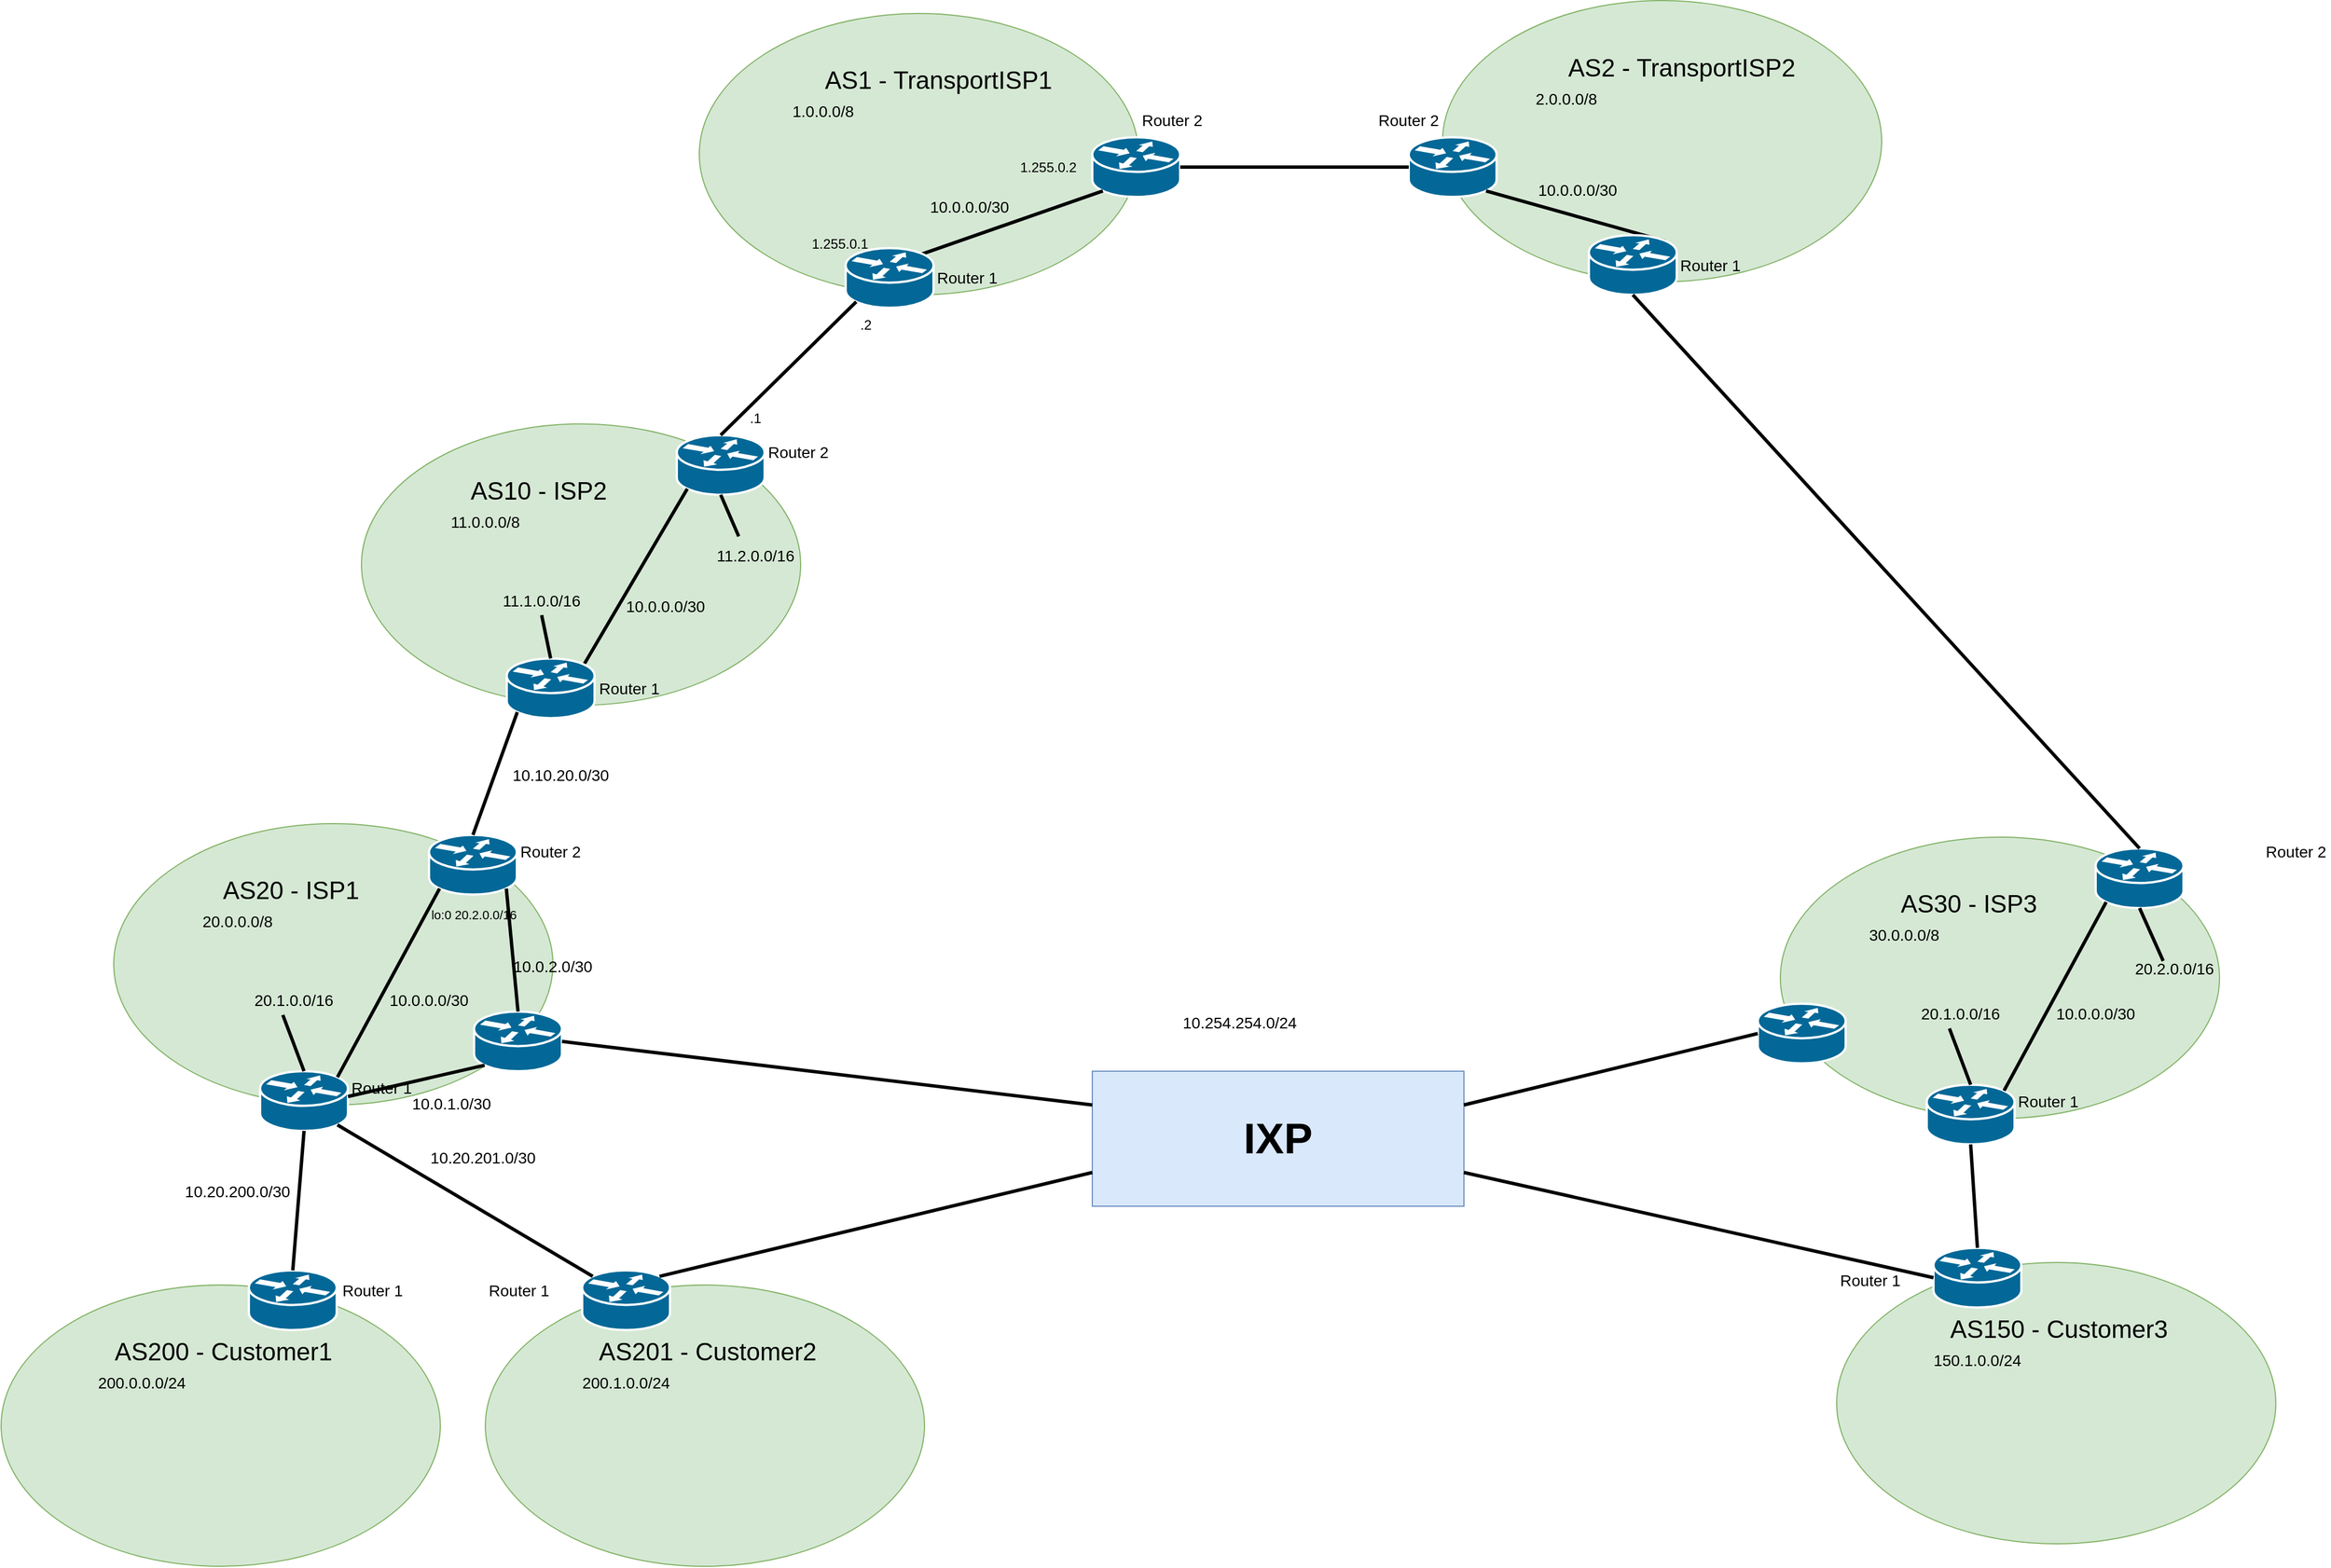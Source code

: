 <mxfile version="19.0.3" type="device"><diagram name="Page-1" id="80d4a630-b321-0f5e-ff81-c5a36ef4752d"><mxGraphModel dx="1004" dy="1517" grid="1" gridSize="10" guides="1" tooltips="1" connect="1" arrows="1" fold="1" page="1" pageScale="1" pageWidth="1100" pageHeight="850" background="none" math="0" shadow="0"><root><mxCell id="0"/><mxCell id="1" parent="0"/><mxCell id="CGuj2947MDJkw6wm2pqq-7" value="" style="group" parent="1" vertex="1" connectable="0"><mxGeometry x="220" y="140" width="390" height="273" as="geometry"/></mxCell><mxCell id="CGuj2947MDJkw6wm2pqq-3" value="" style="ellipse;whiteSpace=wrap;html=1;fillColor=#d5e8d4;strokeColor=#82b366;" parent="CGuj2947MDJkw6wm2pqq-7" vertex="1"><mxGeometry width="390" height="250" as="geometry"/></mxCell><mxCell id="CGuj2947MDJkw6wm2pqq-5" value="&lt;font style=&quot;font-size: 22px;&quot;&gt;AS20 - ISP1&lt;/font&gt;" style="text;html=1;strokeColor=none;fillColor=none;align=center;verticalAlign=middle;whiteSpace=wrap;rounded=0;" parent="CGuj2947MDJkw6wm2pqq-7" vertex="1"><mxGeometry x="95" y="40" width="125" height="40" as="geometry"/></mxCell><mxCell id="CGuj2947MDJkw6wm2pqq-11" value="" style="shape=mxgraph.cisco.routers.router;sketch=0;html=1;pointerEvents=1;dashed=0;fillColor=#036897;strokeColor=#ffffff;strokeWidth=2;verticalLabelPosition=bottom;verticalAlign=top;align=center;outlineConnect=0;" parent="CGuj2947MDJkw6wm2pqq-7" vertex="1"><mxGeometry x="130" y="220" width="78" height="53" as="geometry"/></mxCell><mxCell id="CGuj2947MDJkw6wm2pqq-15" value="&lt;font style=&quot;font-size: 14px;&quot;&gt;20.0.0.0/8&lt;/font&gt;" style="text;html=1;strokeColor=none;fillColor=none;align=center;verticalAlign=middle;whiteSpace=wrap;rounded=0;fontSize=22;" parent="CGuj2947MDJkw6wm2pqq-7" vertex="1"><mxGeometry x="80" y="70" width="60" height="30" as="geometry"/></mxCell><mxCell id="CGuj2947MDJkw6wm2pqq-16" value="" style="shape=mxgraph.cisco.routers.router;sketch=0;html=1;pointerEvents=1;dashed=0;fillColor=#036897;strokeColor=#ffffff;strokeWidth=2;verticalLabelPosition=bottom;verticalAlign=top;align=center;outlineConnect=0;" parent="CGuj2947MDJkw6wm2pqq-7" vertex="1"><mxGeometry x="280" y="10" width="78" height="53" as="geometry"/></mxCell><mxCell id="CGuj2947MDJkw6wm2pqq-17" value="" style="endArrow=none;html=1;rounded=0;fontSize=22;entryX=0.88;entryY=0.1;entryDx=0;entryDy=0;entryPerimeter=0;exitX=0.12;exitY=0.9;exitDx=0;exitDy=0;exitPerimeter=0;strokeWidth=3;" parent="CGuj2947MDJkw6wm2pqq-7" source="CGuj2947MDJkw6wm2pqq-16" target="CGuj2947MDJkw6wm2pqq-11" edge="1"><mxGeometry width="50" height="50" relative="1" as="geometry"><mxPoint x="169" y="407" as="sourcePoint"/><mxPoint x="179" y="283.0" as="targetPoint"/></mxGeometry></mxCell><mxCell id="CGuj2947MDJkw6wm2pqq-20" value="" style="endArrow=none;html=1;rounded=0;fontSize=14;strokeWidth=3;exitX=0.5;exitY=0;exitDx=0;exitDy=0;exitPerimeter=0;entryX=0.385;entryY=0.68;entryDx=0;entryDy=0;entryPerimeter=0;" parent="CGuj2947MDJkw6wm2pqq-7" source="CGuj2947MDJkw6wm2pqq-11" target="CGuj2947MDJkw6wm2pqq-3" edge="1"><mxGeometry width="50" height="50" relative="1" as="geometry"><mxPoint x="160" y="220" as="sourcePoint"/><mxPoint x="210" y="170" as="targetPoint"/></mxGeometry></mxCell><mxCell id="CGuj2947MDJkw6wm2pqq-21" value="&lt;font style=&quot;font-size: 14px;&quot;&gt;20.1.0.0/16&lt;br&gt;&lt;/font&gt;" style="text;html=1;strokeColor=none;fillColor=none;align=center;verticalAlign=middle;whiteSpace=wrap;rounded=0;fontSize=22;" parent="CGuj2947MDJkw6wm2pqq-7" vertex="1"><mxGeometry x="130" y="140" width="60" height="30" as="geometry"/></mxCell><mxCell id="CGuj2947MDJkw6wm2pqq-32" value="&lt;font style=&quot;&quot;&gt;&lt;font style=&quot;font-size: 11px;&quot;&gt;lo:0 20.2.0.0/16&lt;/font&gt;&lt;br&gt;&lt;/font&gt;" style="text;html=1;strokeColor=none;fillColor=none;align=center;verticalAlign=middle;whiteSpace=wrap;rounded=0;fontSize=22;" parent="CGuj2947MDJkw6wm2pqq-7" vertex="1"><mxGeometry x="280" y="63" width="80" height="30" as="geometry"/></mxCell><mxCell id="CGuj2947MDJkw6wm2pqq-34" value="Router 1" style="text;html=1;strokeColor=none;fillColor=none;align=center;verticalAlign=middle;whiteSpace=wrap;rounded=0;fontSize=14;" parent="CGuj2947MDJkw6wm2pqq-7" vertex="1"><mxGeometry x="208" y="220" width="60" height="30" as="geometry"/></mxCell><mxCell id="1ElpuYwWR0UJP5o7CHRt-32" value="&lt;font style=&quot;font-size: 14px;&quot;&gt;10.0.0.0/30&lt;br&gt;&lt;/font&gt;" style="text;html=1;strokeColor=none;fillColor=none;align=center;verticalAlign=middle;whiteSpace=wrap;rounded=0;fontSize=22;" parent="CGuj2947MDJkw6wm2pqq-7" vertex="1"><mxGeometry x="250" y="140" width="60" height="30" as="geometry"/></mxCell><mxCell id="1ElpuYwWR0UJP5o7CHRt-84" value="" style="shape=mxgraph.cisco.routers.router;sketch=0;html=1;pointerEvents=1;dashed=0;fillColor=#036897;strokeColor=#ffffff;strokeWidth=2;verticalLabelPosition=bottom;verticalAlign=top;align=center;outlineConnect=0;" parent="CGuj2947MDJkw6wm2pqq-7" vertex="1"><mxGeometry x="320" y="167" width="78" height="53" as="geometry"/></mxCell><mxCell id="XxLYWiyMAMhHfBPyrFZS-10" value="" style="endArrow=none;html=1;rounded=0;fontSize=22;entryX=0.5;entryY=0;entryDx=0;entryDy=0;entryPerimeter=0;exitX=0.88;exitY=0.9;exitDx=0;exitDy=0;exitPerimeter=0;strokeWidth=3;" parent="CGuj2947MDJkw6wm2pqq-7" source="CGuj2947MDJkw6wm2pqq-16" target="1ElpuYwWR0UJP5o7CHRt-84" edge="1"><mxGeometry width="50" height="50" relative="1" as="geometry"><mxPoint x="519.36" y="207.7" as="sourcePoint"/><mxPoint x="428.64" y="375.3" as="targetPoint"/></mxGeometry></mxCell><mxCell id="XxLYWiyMAMhHfBPyrFZS-11" value="" style="endArrow=none;html=1;rounded=0;fontSize=22;entryX=0.12;entryY=0.9;entryDx=0;entryDy=0;entryPerimeter=0;exitX=0;exitY=0.75;exitDx=0;exitDy=0;strokeWidth=3;" parent="CGuj2947MDJkw6wm2pqq-7" source="CGuj2947MDJkw6wm2pqq-34" target="1ElpuYwWR0UJP5o7CHRt-84" edge="1"><mxGeometry width="50" height="50" relative="1" as="geometry"><mxPoint x="578.64" y="207.7" as="sourcePoint"/><mxPoint x="589.0" y="317" as="targetPoint"/></mxGeometry></mxCell><mxCell id="XxLYWiyMAMhHfBPyrFZS-13" value="&lt;font style=&quot;font-size: 14px;&quot;&gt;10.0.1.0/30&lt;br&gt;&lt;/font&gt;" style="text;html=1;strokeColor=none;fillColor=none;align=center;verticalAlign=middle;whiteSpace=wrap;rounded=0;fontSize=22;" parent="CGuj2947MDJkw6wm2pqq-7" vertex="1"><mxGeometry x="270" y="231.5" width="60" height="30" as="geometry"/></mxCell><mxCell id="CGuj2947MDJkw6wm2pqq-8" value="" style="group" parent="1" vertex="1" connectable="0"><mxGeometry x="120" y="550" width="390" height="250" as="geometry"/></mxCell><mxCell id="CGuj2947MDJkw6wm2pqq-9" value="" style="ellipse;whiteSpace=wrap;html=1;fillColor=#d5e8d4;strokeColor=#82b366;" parent="CGuj2947MDJkw6wm2pqq-8" vertex="1"><mxGeometry width="390" height="250" as="geometry"/></mxCell><mxCell id="CGuj2947MDJkw6wm2pqq-10" value="&lt;font style=&quot;font-size: 22px;&quot;&gt;AS200 - Customer1&lt;/font&gt;" style="text;html=1;strokeColor=none;fillColor=none;align=center;verticalAlign=middle;whiteSpace=wrap;rounded=0;" parent="CGuj2947MDJkw6wm2pqq-8" vertex="1"><mxGeometry x="95" y="40" width="205" height="40" as="geometry"/></mxCell><mxCell id="CGuj2947MDJkw6wm2pqq-4" value="" style="shape=mxgraph.cisco.routers.router;sketch=0;html=1;pointerEvents=1;dashed=0;fillColor=#036897;strokeColor=#ffffff;strokeWidth=2;verticalLabelPosition=bottom;verticalAlign=top;align=center;outlineConnect=0;" parent="CGuj2947MDJkw6wm2pqq-8" vertex="1"><mxGeometry x="220" y="-13" width="78" height="53" as="geometry"/></mxCell><mxCell id="CGuj2947MDJkw6wm2pqq-13" value="&lt;font style=&quot;font-size: 14px;&quot;&gt;200.0.0.0/24&lt;/font&gt;" style="text;html=1;strokeColor=none;fillColor=none;align=center;verticalAlign=middle;whiteSpace=wrap;rounded=0;fontSize=22;" parent="CGuj2947MDJkw6wm2pqq-8" vertex="1"><mxGeometry x="95" y="70" width="60" height="30" as="geometry"/></mxCell><mxCell id="CGuj2947MDJkw6wm2pqq-35" value="Router 1" style="text;html=1;strokeColor=none;fillColor=none;align=center;verticalAlign=middle;whiteSpace=wrap;rounded=0;fontSize=14;" parent="CGuj2947MDJkw6wm2pqq-8" vertex="1"><mxGeometry x="300" y="-10" width="60" height="30" as="geometry"/></mxCell><mxCell id="CGuj2947MDJkw6wm2pqq-12" value="" style="endArrow=none;html=1;rounded=0;fontSize=22;entryX=0.5;entryY=1;entryDx=0;entryDy=0;entryPerimeter=0;exitX=0.5;exitY=0;exitDx=0;exitDy=0;exitPerimeter=0;strokeWidth=3;" parent="1" source="CGuj2947MDJkw6wm2pqq-4" target="CGuj2947MDJkw6wm2pqq-11" edge="1"><mxGeometry width="50" height="50" relative="1" as="geometry"><mxPoint x="340" y="540" as="sourcePoint"/><mxPoint x="390" y="490" as="targetPoint"/></mxGeometry></mxCell><mxCell id="CGuj2947MDJkw6wm2pqq-36" value="Router 2" style="text;html=1;strokeColor=none;fillColor=none;align=center;verticalAlign=middle;whiteSpace=wrap;rounded=0;fontSize=14;" parent="1" vertex="1"><mxGeometry x="578" y="150" width="60" height="30" as="geometry"/></mxCell><mxCell id="CGuj2947MDJkw6wm2pqq-37" value="" style="group" parent="1" vertex="1" connectable="0"><mxGeometry x="550" y="550" width="390" height="250" as="geometry"/></mxCell><mxCell id="CGuj2947MDJkw6wm2pqq-38" value="" style="ellipse;whiteSpace=wrap;html=1;fillColor=#d5e8d4;strokeColor=#82b366;" parent="CGuj2947MDJkw6wm2pqq-37" vertex="1"><mxGeometry width="390" height="250" as="geometry"/></mxCell><mxCell id="CGuj2947MDJkw6wm2pqq-39" value="&lt;font style=&quot;font-size: 22px;&quot;&gt;AS201 - Customer2&lt;/font&gt;" style="text;html=1;strokeColor=none;fillColor=none;align=center;verticalAlign=middle;whiteSpace=wrap;rounded=0;" parent="CGuj2947MDJkw6wm2pqq-37" vertex="1"><mxGeometry x="95" y="40" width="205" height="40" as="geometry"/></mxCell><mxCell id="CGuj2947MDJkw6wm2pqq-40" value="" style="shape=mxgraph.cisco.routers.router;sketch=0;html=1;pointerEvents=1;dashed=0;fillColor=#036897;strokeColor=#ffffff;strokeWidth=2;verticalLabelPosition=bottom;verticalAlign=top;align=center;outlineConnect=0;" parent="CGuj2947MDJkw6wm2pqq-37" vertex="1"><mxGeometry x="86" y="-13" width="78" height="53" as="geometry"/></mxCell><mxCell id="CGuj2947MDJkw6wm2pqq-41" value="&lt;font style=&quot;font-size: 14px;&quot;&gt;200.1.0.0/24&lt;/font&gt;" style="text;html=1;strokeColor=none;fillColor=none;align=center;verticalAlign=middle;whiteSpace=wrap;rounded=0;fontSize=22;" parent="CGuj2947MDJkw6wm2pqq-37" vertex="1"><mxGeometry x="95" y="70" width="60" height="30" as="geometry"/></mxCell><mxCell id="CGuj2947MDJkw6wm2pqq-42" value="Router 1" style="text;html=1;strokeColor=none;fillColor=none;align=center;verticalAlign=middle;whiteSpace=wrap;rounded=0;fontSize=14;" parent="CGuj2947MDJkw6wm2pqq-37" vertex="1"><mxGeometry y="-10" width="60" height="30" as="geometry"/></mxCell><mxCell id="CGuj2947MDJkw6wm2pqq-43" value="" style="endArrow=none;html=1;rounded=0;fontSize=14;strokeWidth=3;entryX=0.88;entryY=0.9;entryDx=0;entryDy=0;entryPerimeter=0;exitX=0.12;exitY=0.1;exitDx=0;exitDy=0;exitPerimeter=0;" parent="1" source="CGuj2947MDJkw6wm2pqq-40" target="CGuj2947MDJkw6wm2pqq-11" edge="1"><mxGeometry width="50" height="50" relative="1" as="geometry"><mxPoint x="530" y="520" as="sourcePoint"/><mxPoint x="580" y="470" as="targetPoint"/></mxGeometry></mxCell><mxCell id="CGuj2947MDJkw6wm2pqq-44" value="" style="ellipse;whiteSpace=wrap;html=1;fillColor=#d5e8d4;strokeColor=#82b366;" parent="1" vertex="1"><mxGeometry x="440" y="-215.3" width="390" height="250" as="geometry"/></mxCell><mxCell id="CGuj2947MDJkw6wm2pqq-45" value="&lt;font style=&quot;font-size: 22px;&quot;&gt;AS10 - ISP2&lt;/font&gt;" style="text;html=1;strokeColor=none;fillColor=none;align=center;verticalAlign=middle;whiteSpace=wrap;rounded=0;" parent="1" vertex="1"><mxGeometry x="535" y="-175.3" width="125" height="40" as="geometry"/></mxCell><mxCell id="CGuj2947MDJkw6wm2pqq-46" value="&lt;font style=&quot;font-size: 14px;&quot;&gt;11.0.0.0/8&lt;/font&gt;" style="text;html=1;strokeColor=none;fillColor=none;align=center;verticalAlign=middle;whiteSpace=wrap;rounded=0;fontSize=22;" parent="1" vertex="1"><mxGeometry x="520" y="-145.3" width="60" height="30" as="geometry"/></mxCell><mxCell id="CGuj2947MDJkw6wm2pqq-47" value="" style="shape=mxgraph.cisco.routers.router;sketch=0;html=1;pointerEvents=1;dashed=0;fillColor=#036897;strokeColor=#ffffff;strokeWidth=2;verticalLabelPosition=bottom;verticalAlign=top;align=center;outlineConnect=0;" parent="1" vertex="1"><mxGeometry x="720" y="-205.3" width="78" height="53" as="geometry"/></mxCell><mxCell id="CGuj2947MDJkw6wm2pqq-50" value="&lt;font style=&quot;font-size: 14px;&quot;&gt;11.1.0.0/16&lt;br&gt;&lt;/font&gt;" style="text;html=1;strokeColor=none;fillColor=none;align=center;verticalAlign=middle;whiteSpace=wrap;rounded=0;fontSize=22;" parent="1" vertex="1"><mxGeometry x="570" y="-75.3" width="60" height="30" as="geometry"/></mxCell><mxCell id="CGuj2947MDJkw6wm2pqq-51" value="&lt;font style=&quot;font-size: 14px;&quot;&gt;11.2.0.0/16&lt;br&gt;&lt;/font&gt;" style="text;html=1;strokeColor=none;fillColor=none;align=center;verticalAlign=middle;whiteSpace=wrap;rounded=0;fontSize=22;" parent="1" vertex="1"><mxGeometry x="760" y="-115.3" width="60" height="30" as="geometry"/></mxCell><mxCell id="CGuj2947MDJkw6wm2pqq-52" value="" style="endArrow=none;html=1;rounded=0;fontSize=22;exitX=0.12;exitY=0.9;exitDx=0;exitDy=0;exitPerimeter=0;strokeWidth=3;entryX=0.88;entryY=0.1;entryDx=0;entryDy=0;entryPerimeter=0;" parent="1" source="CGuj2947MDJkw6wm2pqq-47" target="CGuj2947MDJkw6wm2pqq-55" edge="1"><mxGeometry width="50" height="50" relative="1" as="geometry"><mxPoint x="959.36" y="-7.6" as="sourcePoint"/><mxPoint x="1000" y="34.7" as="targetPoint"/></mxGeometry></mxCell><mxCell id="CGuj2947MDJkw6wm2pqq-53" value="Router 1" style="text;html=1;strokeColor=none;fillColor=none;align=center;verticalAlign=middle;whiteSpace=wrap;rounded=0;fontSize=14;" parent="1" vertex="1"><mxGeometry x="648" y="4.7" width="60" height="30" as="geometry"/></mxCell><mxCell id="CGuj2947MDJkw6wm2pqq-54" value="Router 2" style="text;html=1;strokeColor=none;fillColor=none;align=center;verticalAlign=middle;whiteSpace=wrap;rounded=0;fontSize=14;" parent="1" vertex="1"><mxGeometry x="798" y="-205.3" width="60" height="30" as="geometry"/></mxCell><mxCell id="CGuj2947MDJkw6wm2pqq-55" value="" style="shape=mxgraph.cisco.routers.router;sketch=0;html=1;pointerEvents=1;dashed=0;fillColor=#036897;strokeColor=#ffffff;strokeWidth=2;verticalLabelPosition=bottom;verticalAlign=top;align=center;outlineConnect=0;" parent="1" vertex="1"><mxGeometry x="569" y="-6.8" width="78" height="53" as="geometry"/></mxCell><mxCell id="CGuj2947MDJkw6wm2pqq-56" value="" style="endArrow=none;html=1;rounded=0;fontSize=14;strokeWidth=3;entryX=0.5;entryY=0;entryDx=0;entryDy=0;entryPerimeter=0;exitX=0.5;exitY=1;exitDx=0;exitDy=0;" parent="1" source="CGuj2947MDJkw6wm2pqq-50" target="CGuj2947MDJkw6wm2pqq-55" edge="1"><mxGeometry width="50" height="50" relative="1" as="geometry"><mxPoint x="330" y="50" as="sourcePoint"/><mxPoint x="380" as="targetPoint"/></mxGeometry></mxCell><mxCell id="CGuj2947MDJkw6wm2pqq-57" value="" style="endArrow=none;html=1;rounded=0;fontSize=22;exitX=0.5;exitY=1;exitDx=0;exitDy=0;exitPerimeter=0;strokeWidth=3;entryX=0.25;entryY=0;entryDx=0;entryDy=0;" parent="1" source="CGuj2947MDJkw6wm2pqq-47" target="CGuj2947MDJkw6wm2pqq-51" edge="1"><mxGeometry width="50" height="50" relative="1" as="geometry"><mxPoint x="769" y="353" as="sourcePoint"/><mxPoint x="790" y="400" as="targetPoint"/></mxGeometry></mxCell><mxCell id="CGuj2947MDJkw6wm2pqq-58" value="" style="endArrow=none;html=1;rounded=0;fontSize=14;strokeWidth=3;entryX=0.12;entryY=0.9;entryDx=0;entryDy=0;entryPerimeter=0;exitX=0.5;exitY=0;exitDx=0;exitDy=0;exitPerimeter=0;" parent="1" source="CGuj2947MDJkw6wm2pqq-16" target="CGuj2947MDJkw6wm2pqq-55" edge="1"><mxGeometry width="50" height="50" relative="1" as="geometry"><mxPoint x="480" y="80" as="sourcePoint"/><mxPoint x="530" y="30" as="targetPoint"/></mxGeometry></mxCell><mxCell id="1ElpuYwWR0UJP5o7CHRt-1" value="" style="ellipse;whiteSpace=wrap;html=1;fillColor=#d5e8d4;strokeColor=#82b366;" parent="1" vertex="1"><mxGeometry x="740" y="-580" width="390" height="250" as="geometry"/></mxCell><mxCell id="1ElpuYwWR0UJP5o7CHRt-2" value="&lt;font style=&quot;font-size: 22px;&quot;&gt;AS1 - TransportISP1&lt;/font&gt;" style="text;html=1;strokeColor=none;fillColor=none;align=center;verticalAlign=middle;whiteSpace=wrap;rounded=0;" parent="1" vertex="1"><mxGeometry x="835" y="-540" width="235" height="40" as="geometry"/></mxCell><mxCell id="1ElpuYwWR0UJP5o7CHRt-3" value="&lt;font style=&quot;font-size: 14px;&quot;&gt;1.0.0.0/8&lt;/font&gt;" style="text;html=1;strokeColor=none;fillColor=none;align=center;verticalAlign=middle;whiteSpace=wrap;rounded=0;fontSize=22;" parent="1" vertex="1"><mxGeometry x="820" y="-510" width="60" height="30" as="geometry"/></mxCell><mxCell id="1ElpuYwWR0UJP5o7CHRt-4" value="" style="shape=mxgraph.cisco.routers.router;sketch=0;html=1;pointerEvents=1;dashed=0;fillColor=#036897;strokeColor=#ffffff;strokeWidth=2;verticalLabelPosition=bottom;verticalAlign=top;align=center;outlineConnect=0;" parent="1" vertex="1"><mxGeometry x="1089" y="-470" width="78" height="53" as="geometry"/></mxCell><mxCell id="1ElpuYwWR0UJP5o7CHRt-7" value="" style="endArrow=none;html=1;rounded=0;fontSize=22;exitX=0.12;exitY=0.9;exitDx=0;exitDy=0;exitPerimeter=0;strokeWidth=3;entryX=0.88;entryY=0.1;entryDx=0;entryDy=0;entryPerimeter=0;" parent="1" source="1ElpuYwWR0UJP5o7CHRt-4" edge="1"><mxGeometry width="50" height="50" relative="1" as="geometry"><mxPoint x="1259.36" y="-372.3" as="sourcePoint"/><mxPoint x="937.64" y="-366.2" as="targetPoint"/></mxGeometry></mxCell><mxCell id="1ElpuYwWR0UJP5o7CHRt-8" value="Router 1" style="text;html=1;strokeColor=none;fillColor=none;align=center;verticalAlign=middle;whiteSpace=wrap;rounded=0;fontSize=14;" parent="1" vertex="1"><mxGeometry x="948" y="-360" width="60" height="30" as="geometry"/></mxCell><mxCell id="1ElpuYwWR0UJP5o7CHRt-9" value="Router 2" style="text;html=1;strokeColor=none;fillColor=none;align=center;verticalAlign=middle;whiteSpace=wrap;rounded=0;fontSize=14;" parent="1" vertex="1"><mxGeometry x="1130" y="-500" width="60" height="30" as="geometry"/></mxCell><mxCell id="1ElpuYwWR0UJP5o7CHRt-12" value="" style="shape=mxgraph.cisco.routers.router;sketch=0;html=1;pointerEvents=1;dashed=0;fillColor=#036897;strokeColor=#ffffff;strokeWidth=2;verticalLabelPosition=bottom;verticalAlign=top;align=center;outlineConnect=0;" parent="1" vertex="1"><mxGeometry x="870" y="-371.5" width="78" height="53" as="geometry"/></mxCell><mxCell id="1ElpuYwWR0UJP5o7CHRt-14" value="" style="endArrow=none;html=1;rounded=0;fontSize=22;exitX=0.5;exitY=0;exitDx=0;exitDy=0;exitPerimeter=0;strokeWidth=3;entryX=0.12;entryY=0.9;entryDx=0;entryDy=0;entryPerimeter=0;" parent="1" source="CGuj2947MDJkw6wm2pqq-47" target="1ElpuYwWR0UJP5o7CHRt-12" edge="1"><mxGeometry width="50" height="50" relative="1" as="geometry"><mxPoint x="739.36" y="-147.6" as="sourcePoint"/><mxPoint x="647.64" y="8.5" as="targetPoint"/></mxGeometry></mxCell><mxCell id="1ElpuYwWR0UJP5o7CHRt-29" value="&lt;font style=&quot;font-size: 14px;&quot;&gt;10.20.200.0/30&lt;br&gt;&lt;/font&gt;" style="text;html=1;strokeColor=none;fillColor=none;align=center;verticalAlign=middle;whiteSpace=wrap;rounded=0;fontSize=22;" parent="1" vertex="1"><mxGeometry x="300" y="450" width="60" height="30" as="geometry"/></mxCell><mxCell id="1ElpuYwWR0UJP5o7CHRt-30" value="&lt;font style=&quot;font-size: 14px;&quot;&gt;10.20.201.0/30&lt;br&gt;&lt;/font&gt;" style="text;html=1;strokeColor=none;fillColor=none;align=center;verticalAlign=middle;whiteSpace=wrap;rounded=0;fontSize=22;" parent="1" vertex="1"><mxGeometry x="518" y="420" width="60" height="30" as="geometry"/></mxCell><mxCell id="1ElpuYwWR0UJP5o7CHRt-31" value="&lt;font style=&quot;font-size: 14px;&quot;&gt;10.10.20.0/30&lt;br&gt;&lt;/font&gt;" style="text;html=1;strokeColor=none;fillColor=none;align=center;verticalAlign=middle;whiteSpace=wrap;rounded=0;fontSize=22;" parent="1" vertex="1"><mxGeometry x="587" y="80" width="60" height="30" as="geometry"/></mxCell><mxCell id="1ElpuYwWR0UJP5o7CHRt-33" value="" style="ellipse;whiteSpace=wrap;html=1;fillColor=#d5e8d4;strokeColor=#82b366;" parent="1" vertex="1"><mxGeometry x="1400" y="-591.5" width="390" height="250" as="geometry"/></mxCell><mxCell id="1ElpuYwWR0UJP5o7CHRt-34" value="&lt;font style=&quot;font-size: 22px;&quot;&gt;AS2 - TransportISP2&lt;/font&gt;" style="text;html=1;strokeColor=none;fillColor=none;align=center;verticalAlign=middle;whiteSpace=wrap;rounded=0;" parent="1" vertex="1"><mxGeometry x="1495" y="-551.5" width="235" height="40" as="geometry"/></mxCell><mxCell id="1ElpuYwWR0UJP5o7CHRt-35" value="&lt;font style=&quot;font-size: 14px;&quot;&gt;2.0.0.0/8&lt;/font&gt;" style="text;html=1;strokeColor=none;fillColor=none;align=center;verticalAlign=middle;whiteSpace=wrap;rounded=0;fontSize=22;" parent="1" vertex="1"><mxGeometry x="1480" y="-521.5" width="60" height="30" as="geometry"/></mxCell><mxCell id="1ElpuYwWR0UJP5o7CHRt-36" value="" style="shape=mxgraph.cisco.routers.router;sketch=0;html=1;pointerEvents=1;dashed=0;fillColor=#036897;strokeColor=#ffffff;strokeWidth=2;verticalLabelPosition=bottom;verticalAlign=top;align=center;outlineConnect=0;" parent="1" vertex="1"><mxGeometry x="1370" y="-470" width="78" height="53" as="geometry"/></mxCell><mxCell id="1ElpuYwWR0UJP5o7CHRt-37" value="" style="endArrow=none;html=1;rounded=0;fontSize=22;exitX=0.88;exitY=0.9;exitDx=0;exitDy=0;exitPerimeter=0;strokeWidth=3;entryX=0.88;entryY=0.1;entryDx=0;entryDy=0;entryPerimeter=0;" parent="1" source="1ElpuYwWR0UJP5o7CHRt-36" edge="1"><mxGeometry width="50" height="50" relative="1" as="geometry"><mxPoint x="1919.36" y="-383.8" as="sourcePoint"/><mxPoint x="1597.64" y="-377.7" as="targetPoint"/></mxGeometry></mxCell><mxCell id="1ElpuYwWR0UJP5o7CHRt-38" value="Router 1" style="text;html=1;strokeColor=none;fillColor=none;align=center;verticalAlign=middle;whiteSpace=wrap;rounded=0;fontSize=14;" parent="1" vertex="1"><mxGeometry x="1608" y="-371.5" width="60" height="30" as="geometry"/></mxCell><mxCell id="1ElpuYwWR0UJP5o7CHRt-39" value="Router 2" style="text;html=1;strokeColor=none;fillColor=none;align=center;verticalAlign=middle;whiteSpace=wrap;rounded=0;fontSize=14;" parent="1" vertex="1"><mxGeometry x="1340" y="-500" width="60" height="30" as="geometry"/></mxCell><mxCell id="1ElpuYwWR0UJP5o7CHRt-40" value="" style="shape=mxgraph.cisco.routers.router;sketch=0;html=1;pointerEvents=1;dashed=0;fillColor=#036897;strokeColor=#ffffff;strokeWidth=2;verticalLabelPosition=bottom;verticalAlign=top;align=center;outlineConnect=0;" parent="1" vertex="1"><mxGeometry x="1530" y="-383" width="78" height="53" as="geometry"/></mxCell><mxCell id="1ElpuYwWR0UJP5o7CHRt-41" value="" style="group" parent="1" vertex="1" connectable="0"><mxGeometry x="1700" y="152" width="390" height="273" as="geometry"/></mxCell><mxCell id="1ElpuYwWR0UJP5o7CHRt-42" value="" style="ellipse;whiteSpace=wrap;html=1;fillColor=#d5e8d4;strokeColor=#82b366;" parent="1ElpuYwWR0UJP5o7CHRt-41" vertex="1"><mxGeometry width="390" height="250" as="geometry"/></mxCell><mxCell id="1ElpuYwWR0UJP5o7CHRt-43" value="&lt;font style=&quot;font-size: 22px;&quot;&gt;AS30 - ISP3&lt;/font&gt;" style="text;html=1;strokeColor=none;fillColor=none;align=center;verticalAlign=middle;whiteSpace=wrap;rounded=0;" parent="1ElpuYwWR0UJP5o7CHRt-41" vertex="1"><mxGeometry x="95" y="40" width="145" height="40" as="geometry"/></mxCell><mxCell id="1ElpuYwWR0UJP5o7CHRt-44" value="" style="shape=mxgraph.cisco.routers.router;sketch=0;html=1;pointerEvents=1;dashed=0;fillColor=#036897;strokeColor=#ffffff;strokeWidth=2;verticalLabelPosition=bottom;verticalAlign=top;align=center;outlineConnect=0;" parent="1ElpuYwWR0UJP5o7CHRt-41" vertex="1"><mxGeometry x="130" y="220" width="78" height="53" as="geometry"/></mxCell><mxCell id="1ElpuYwWR0UJP5o7CHRt-45" value="&lt;font style=&quot;font-size: 14px;&quot;&gt;30.0.0.0/8&lt;/font&gt;" style="text;html=1;strokeColor=none;fillColor=none;align=center;verticalAlign=middle;whiteSpace=wrap;rounded=0;fontSize=22;" parent="1ElpuYwWR0UJP5o7CHRt-41" vertex="1"><mxGeometry x="80" y="70" width="60" height="30" as="geometry"/></mxCell><mxCell id="1ElpuYwWR0UJP5o7CHRt-46" value="" style="shape=mxgraph.cisco.routers.router;sketch=0;html=1;pointerEvents=1;dashed=0;fillColor=#036897;strokeColor=#ffffff;strokeWidth=2;verticalLabelPosition=bottom;verticalAlign=top;align=center;outlineConnect=0;" parent="1ElpuYwWR0UJP5o7CHRt-41" vertex="1"><mxGeometry x="280" y="10" width="78" height="53" as="geometry"/></mxCell><mxCell id="1ElpuYwWR0UJP5o7CHRt-47" value="" style="endArrow=none;html=1;rounded=0;fontSize=22;entryX=0.88;entryY=0.1;entryDx=0;entryDy=0;entryPerimeter=0;exitX=0.12;exitY=0.9;exitDx=0;exitDy=0;exitPerimeter=0;strokeWidth=3;" parent="1ElpuYwWR0UJP5o7CHRt-41" source="1ElpuYwWR0UJP5o7CHRt-46" target="1ElpuYwWR0UJP5o7CHRt-44" edge="1"><mxGeometry width="50" height="50" relative="1" as="geometry"><mxPoint x="169" y="407" as="sourcePoint"/><mxPoint x="179" y="283.0" as="targetPoint"/></mxGeometry></mxCell><mxCell id="1ElpuYwWR0UJP5o7CHRt-48" value="" style="endArrow=none;html=1;rounded=0;fontSize=14;strokeWidth=3;exitX=0.5;exitY=0;exitDx=0;exitDy=0;exitPerimeter=0;entryX=0.385;entryY=0.68;entryDx=0;entryDy=0;entryPerimeter=0;" parent="1ElpuYwWR0UJP5o7CHRt-41" source="1ElpuYwWR0UJP5o7CHRt-44" target="1ElpuYwWR0UJP5o7CHRt-42" edge="1"><mxGeometry width="50" height="50" relative="1" as="geometry"><mxPoint x="160" y="220" as="sourcePoint"/><mxPoint x="210" y="170" as="targetPoint"/></mxGeometry></mxCell><mxCell id="1ElpuYwWR0UJP5o7CHRt-49" value="&lt;font style=&quot;font-size: 14px;&quot;&gt;20.1.0.0/16&lt;br&gt;&lt;/font&gt;" style="text;html=1;strokeColor=none;fillColor=none;align=center;verticalAlign=middle;whiteSpace=wrap;rounded=0;fontSize=22;" parent="1ElpuYwWR0UJP5o7CHRt-41" vertex="1"><mxGeometry x="130" y="140" width="60" height="30" as="geometry"/></mxCell><mxCell id="1ElpuYwWR0UJP5o7CHRt-50" value="&lt;font style=&quot;font-size: 14px;&quot;&gt;20.2.0.0/16&lt;br&gt;&lt;/font&gt;" style="text;html=1;strokeColor=none;fillColor=none;align=center;verticalAlign=middle;whiteSpace=wrap;rounded=0;fontSize=22;" parent="1ElpuYwWR0UJP5o7CHRt-41" vertex="1"><mxGeometry x="320" y="100" width="60" height="30" as="geometry"/></mxCell><mxCell id="1ElpuYwWR0UJP5o7CHRt-51" value="" style="endArrow=none;html=1;rounded=0;fontSize=22;exitX=0.5;exitY=1;exitDx=0;exitDy=0;exitPerimeter=0;strokeWidth=3;" parent="1ElpuYwWR0UJP5o7CHRt-41" source="1ElpuYwWR0UJP5o7CHRt-46" edge="1"><mxGeometry width="50" height="50" relative="1" as="geometry"><mxPoint x="519.36" y="207.7" as="sourcePoint"/><mxPoint x="340" y="110" as="targetPoint"/></mxGeometry></mxCell><mxCell id="1ElpuYwWR0UJP5o7CHRt-52" value="Router 1" style="text;html=1;strokeColor=none;fillColor=none;align=center;verticalAlign=middle;whiteSpace=wrap;rounded=0;fontSize=14;" parent="1ElpuYwWR0UJP5o7CHRt-41" vertex="1"><mxGeometry x="208" y="220" width="60" height="30" as="geometry"/></mxCell><mxCell id="1ElpuYwWR0UJP5o7CHRt-53" value="&lt;font style=&quot;font-size: 14px;&quot;&gt;10.0.0.0/30&lt;br&gt;&lt;/font&gt;" style="text;html=1;strokeColor=none;fillColor=none;align=center;verticalAlign=middle;whiteSpace=wrap;rounded=0;fontSize=22;" parent="1ElpuYwWR0UJP5o7CHRt-41" vertex="1"><mxGeometry x="250" y="140" width="60" height="30" as="geometry"/></mxCell><mxCell id="1ElpuYwWR0UJP5o7CHRt-85" value="" style="shape=mxgraph.cisco.routers.router;sketch=0;html=1;pointerEvents=1;dashed=0;fillColor=#036897;strokeColor=#ffffff;strokeWidth=2;verticalLabelPosition=bottom;verticalAlign=top;align=center;outlineConnect=0;" parent="1ElpuYwWR0UJP5o7CHRt-41" vertex="1"><mxGeometry x="-20" y="148" width="78" height="53" as="geometry"/></mxCell><mxCell id="1ElpuYwWR0UJP5o7CHRt-54" value="Router 2" style="text;html=1;strokeColor=none;fillColor=none;align=center;verticalAlign=middle;whiteSpace=wrap;rounded=0;fontSize=14;" parent="1" vertex="1"><mxGeometry x="2128" y="150" width="60" height="30" as="geometry"/></mxCell><mxCell id="1ElpuYwWR0UJP5o7CHRt-67" value="" style="endArrow=none;html=1;rounded=0;fontSize=14;strokeWidth=3;entryX=0.5;entryY=1;entryDx=0;entryDy=0;entryPerimeter=0;exitX=0.5;exitY=0;exitDx=0;exitDy=0;exitPerimeter=0;" parent="1" source="1ElpuYwWR0UJP5o7CHRt-46" target="1ElpuYwWR0UJP5o7CHRt-40" edge="1"><mxGeometry width="50" height="50" relative="1" as="geometry"><mxPoint x="1570" y="92.3" as="sourcePoint"/><mxPoint x="1817.64" y="35.15" as="targetPoint"/></mxGeometry></mxCell><mxCell id="1ElpuYwWR0UJP5o7CHRt-74" value="" style="group" parent="1" vertex="1" connectable="0"><mxGeometry x="1750" y="530" width="390" height="250" as="geometry"/></mxCell><mxCell id="1ElpuYwWR0UJP5o7CHRt-75" value="" style="ellipse;whiteSpace=wrap;html=1;fillColor=#d5e8d4;strokeColor=#82b366;" parent="1ElpuYwWR0UJP5o7CHRt-74" vertex="1"><mxGeometry width="390" height="250" as="geometry"/></mxCell><mxCell id="1ElpuYwWR0UJP5o7CHRt-76" value="&lt;font style=&quot;font-size: 22px;&quot;&gt;AS150 - Customer3&lt;/font&gt;" style="text;html=1;strokeColor=none;fillColor=none;align=center;verticalAlign=middle;whiteSpace=wrap;rounded=0;" parent="1ElpuYwWR0UJP5o7CHRt-74" vertex="1"><mxGeometry x="95" y="40" width="205" height="40" as="geometry"/></mxCell><mxCell id="1ElpuYwWR0UJP5o7CHRt-77" value="" style="shape=mxgraph.cisco.routers.router;sketch=0;html=1;pointerEvents=1;dashed=0;fillColor=#036897;strokeColor=#ffffff;strokeWidth=2;verticalLabelPosition=bottom;verticalAlign=top;align=center;outlineConnect=0;" parent="1ElpuYwWR0UJP5o7CHRt-74" vertex="1"><mxGeometry x="86" y="-13" width="78" height="53" as="geometry"/></mxCell><mxCell id="1ElpuYwWR0UJP5o7CHRt-78" value="&lt;font style=&quot;font-size: 14px;&quot;&gt;150.1.0.0/24&lt;/font&gt;" style="text;html=1;strokeColor=none;fillColor=none;align=center;verticalAlign=middle;whiteSpace=wrap;rounded=0;fontSize=22;" parent="1ElpuYwWR0UJP5o7CHRt-74" vertex="1"><mxGeometry x="95" y="70" width="60" height="30" as="geometry"/></mxCell><mxCell id="1ElpuYwWR0UJP5o7CHRt-79" value="Router 1" style="text;html=1;strokeColor=none;fillColor=none;align=center;verticalAlign=middle;whiteSpace=wrap;rounded=0;fontSize=14;" parent="1ElpuYwWR0UJP5o7CHRt-74" vertex="1"><mxGeometry y="1" width="60" height="30" as="geometry"/></mxCell><mxCell id="1ElpuYwWR0UJP5o7CHRt-80" value="&lt;font style=&quot;font-size: 38px;&quot;&gt;&lt;b&gt;IXP&lt;/b&gt;&lt;/font&gt;" style="rounded=0;whiteSpace=wrap;html=1;fillColor=#dae8fc;strokeColor=#6c8ebf;" parent="1" vertex="1"><mxGeometry x="1089" y="360" width="330" height="120" as="geometry"/></mxCell><mxCell id="1ElpuYwWR0UJP5o7CHRt-82" value="" style="endArrow=none;html=1;rounded=0;fontSize=14;strokeWidth=3;entryX=0;entryY=0.75;entryDx=0;entryDy=0;exitX=0.88;exitY=0.1;exitDx=0;exitDy=0;exitPerimeter=0;" parent="1" source="CGuj2947MDJkw6wm2pqq-40" target="1ElpuYwWR0UJP5o7CHRt-80" edge="1"><mxGeometry width="50" height="50" relative="1" as="geometry"><mxPoint x="655.36" y="552.3" as="sourcePoint"/><mxPoint x="418.64" y="417.7" as="targetPoint"/></mxGeometry></mxCell><mxCell id="1ElpuYwWR0UJP5o7CHRt-83" value="" style="endArrow=none;html=1;rounded=0;fontSize=14;strokeWidth=3;entryX=0;entryY=0.25;entryDx=0;entryDy=0;exitX=1;exitY=0.5;exitDx=0;exitDy=0;exitPerimeter=0;" parent="1" source="1ElpuYwWR0UJP5o7CHRt-84" target="1ElpuYwWR0UJP5o7CHRt-80" edge="1"><mxGeometry width="50" height="50" relative="1" as="geometry"><mxPoint x="714.64" y="552.3" as="sourcePoint"/><mxPoint x="1160" y="440" as="targetPoint"/></mxGeometry></mxCell><mxCell id="1ElpuYwWR0UJP5o7CHRt-86" value="" style="endArrow=none;html=1;rounded=0;fontSize=14;strokeWidth=3;entryX=1;entryY=0.25;entryDx=0;entryDy=0;exitX=0;exitY=0.5;exitDx=0;exitDy=0;exitPerimeter=0;" parent="1" source="1ElpuYwWR0UJP5o7CHRt-85" target="1ElpuYwWR0UJP5o7CHRt-80" edge="1"><mxGeometry width="50" height="50" relative="1" as="geometry"><mxPoint x="618" y="343.5" as="sourcePoint"/><mxPoint x="1160" y="400" as="targetPoint"/></mxGeometry></mxCell><mxCell id="1ElpuYwWR0UJP5o7CHRt-87" value="" style="endArrow=none;html=1;rounded=0;fontSize=14;strokeWidth=3;entryX=1;entryY=0.75;entryDx=0;entryDy=0;exitX=0;exitY=0.5;exitDx=0;exitDy=0;exitPerimeter=0;" parent="1" source="1ElpuYwWR0UJP5o7CHRt-77" target="1ElpuYwWR0UJP5o7CHRt-80" edge="1"><mxGeometry width="50" height="50" relative="1" as="geometry"><mxPoint x="1690" y="336.5" as="sourcePoint"/><mxPoint x="1342" y="400" as="targetPoint"/></mxGeometry></mxCell><mxCell id="XxLYWiyMAMhHfBPyrFZS-1" value="1.255.0.1" style="text;html=1;strokeColor=none;fillColor=none;align=center;verticalAlign=middle;whiteSpace=wrap;rounded=0;" parent="1" vertex="1"><mxGeometry x="835" y="-390" width="60" height="30" as="geometry"/></mxCell><mxCell id="XxLYWiyMAMhHfBPyrFZS-2" value="1.255.0.2" style="text;html=1;strokeColor=none;fillColor=none;align=center;verticalAlign=middle;whiteSpace=wrap;rounded=0;" parent="1" vertex="1"><mxGeometry x="1020" y="-458.5" width="60" height="30" as="geometry"/></mxCell><mxCell id="XxLYWiyMAMhHfBPyrFZS-3" value="&lt;font style=&quot;font-size: 14px;&quot;&gt;10.0.0.0/30&lt;br&gt;&lt;/font&gt;" style="text;html=1;strokeColor=none;fillColor=none;align=center;verticalAlign=middle;whiteSpace=wrap;rounded=0;fontSize=22;" parent="1" vertex="1"><mxGeometry x="680" y="-70" width="60" height="30" as="geometry"/></mxCell><mxCell id="XxLYWiyMAMhHfBPyrFZS-4" value="&lt;font style=&quot;font-size: 14px;&quot;&gt;10.0.0.0/30&lt;br&gt;&lt;/font&gt;" style="text;html=1;strokeColor=none;fillColor=none;align=center;verticalAlign=middle;whiteSpace=wrap;rounded=0;fontSize=22;" parent="1" vertex="1"><mxGeometry x="950" y="-425" width="60" height="30" as="geometry"/></mxCell><mxCell id="XxLYWiyMAMhHfBPyrFZS-5" value="" style="endArrow=none;html=1;rounded=0;fontSize=22;exitX=1;exitY=0.5;exitDx=0;exitDy=0;exitPerimeter=0;strokeWidth=3;entryX=0;entryY=0.5;entryDx=0;entryDy=0;entryPerimeter=0;" parent="1" source="1ElpuYwWR0UJP5o7CHRt-4" target="1ElpuYwWR0UJP5o7CHRt-36" edge="1"><mxGeometry width="50" height="50" relative="1" as="geometry"><mxPoint x="1108.36" y="-412.3" as="sourcePoint"/><mxPoint x="947.64" y="-356.2" as="targetPoint"/></mxGeometry></mxCell><mxCell id="XxLYWiyMAMhHfBPyrFZS-6" value=".1" style="text;html=1;strokeColor=none;fillColor=none;align=center;verticalAlign=middle;whiteSpace=wrap;rounded=0;" parent="1" vertex="1"><mxGeometry x="760" y="-235.3" width="60" height="30" as="geometry"/></mxCell><mxCell id="XxLYWiyMAMhHfBPyrFZS-7" value=".2" style="text;html=1;strokeColor=none;fillColor=none;align=center;verticalAlign=middle;whiteSpace=wrap;rounded=0;" parent="1" vertex="1"><mxGeometry x="858" y="-318.5" width="60" height="30" as="geometry"/></mxCell><mxCell id="XxLYWiyMAMhHfBPyrFZS-8" value="&lt;font style=&quot;font-size: 14px;&quot;&gt;10.0.0.0/30&lt;br&gt;&lt;/font&gt;" style="text;html=1;strokeColor=none;fillColor=none;align=center;verticalAlign=middle;whiteSpace=wrap;rounded=0;fontSize=22;" parent="1" vertex="1"><mxGeometry x="1490" y="-440" width="60" height="30" as="geometry"/></mxCell><mxCell id="XxLYWiyMAMhHfBPyrFZS-9" value="" style="endArrow=none;html=1;rounded=0;fontSize=14;strokeWidth=3;entryX=0.5;entryY=1;entryDx=0;entryDy=0;exitX=0.5;exitY=0;exitDx=0;exitDy=0;exitPerimeter=0;entryPerimeter=0;" parent="1" source="1ElpuYwWR0UJP5o7CHRt-77" target="1ElpuYwWR0UJP5o7CHRt-44" edge="1"><mxGeometry width="50" height="50" relative="1" as="geometry"><mxPoint x="1866.0" y="533.5" as="sourcePoint"/><mxPoint x="1429" y="460" as="targetPoint"/></mxGeometry></mxCell><mxCell id="XxLYWiyMAMhHfBPyrFZS-12" value="&lt;font style=&quot;font-size: 14px;&quot;&gt;10.0.2.0/30&lt;br&gt;&lt;/font&gt;" style="text;html=1;strokeColor=none;fillColor=none;align=center;verticalAlign=middle;whiteSpace=wrap;rounded=0;fontSize=22;" parent="1" vertex="1"><mxGeometry x="580" y="250" width="60" height="30" as="geometry"/></mxCell><mxCell id="XxLYWiyMAMhHfBPyrFZS-14" value="&lt;font style=&quot;font-size: 14px;&quot;&gt;10.254.254.0/24&lt;br&gt;&lt;/font&gt;" style="text;html=1;strokeColor=none;fillColor=none;align=center;verticalAlign=middle;whiteSpace=wrap;rounded=0;fontSize=22;" parent="1" vertex="1"><mxGeometry x="1190" y="300" width="60" height="30" as="geometry"/></mxCell></root></mxGraphModel></diagram></mxfile>
